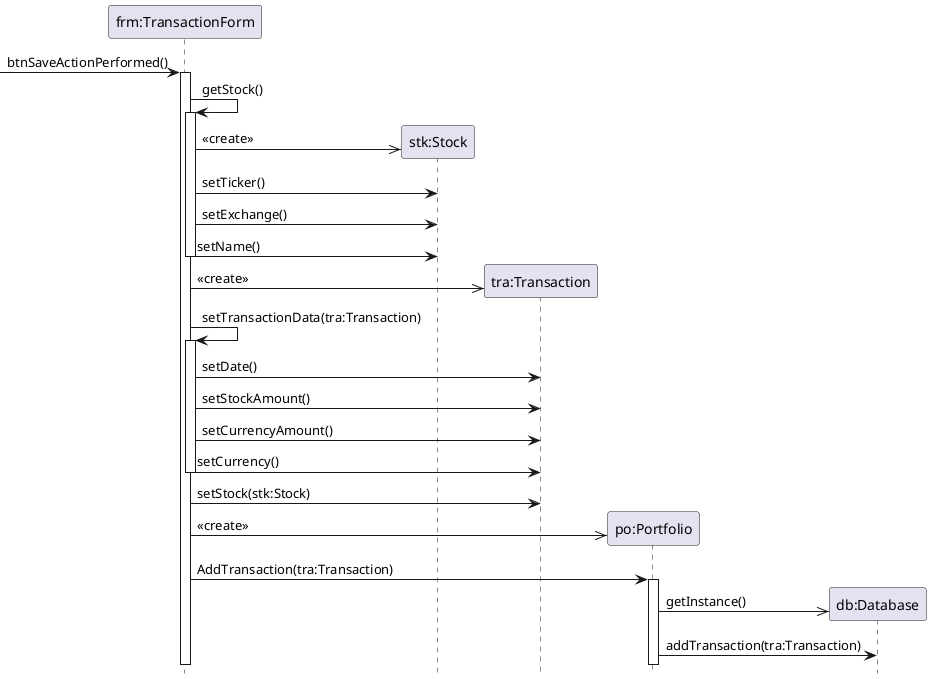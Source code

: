 @startuml
hide footbox

[-> "frm:TransactionForm": btnSaveActionPerformed()
Activate "frm:TransactionForm"

"frm:TransactionForm" -> "frm:TransactionForm": getStock()
Activate "frm:TransactionForm"
Create "stk:Stock"
"frm:TransactionForm" ->> "stk:Stock": <<create>>
"frm:TransactionForm" -> "stk:Stock": setTicker()
"frm:TransactionForm" -> "stk:Stock": setExchange()
"frm:TransactionForm" -> "stk:Stock": setName()
Deactivate "frm:TransactionForm"

Create "tra:Transaction"
"frm:TransactionForm" ->> "tra:Transaction": <<create>>
"frm:TransactionForm" -> "frm:TransactionForm": setTransactionData(tra:Transaction)
Activate "frm:TransactionForm"
"frm:TransactionForm" -> "tra:Transaction": setDate()
"frm:TransactionForm" -> "tra:Transaction": setStockAmount()
"frm:TransactionForm" -> "tra:Transaction": setCurrencyAmount()
"frm:TransactionForm" -> "tra:Transaction": setCurrency()
Deactivate "frm:TransactionForm"
"frm:TransactionForm" -> "tra:Transaction": setStock(stk:Stock)

Create "po:Portfolio"
"frm:TransactionForm" ->> "po:Portfolio": <<create>>
"frm:TransactionForm" -> "po:Portfolio": AddTransaction(tra:Transaction)
Activate "po:Portfolio"
Create "db:Database"
"po:Portfolio" ->> "db:Database": getInstance()
"po:Portfolio" -> "db:Database": addTransaction(tra:Transaction)

@enduml
